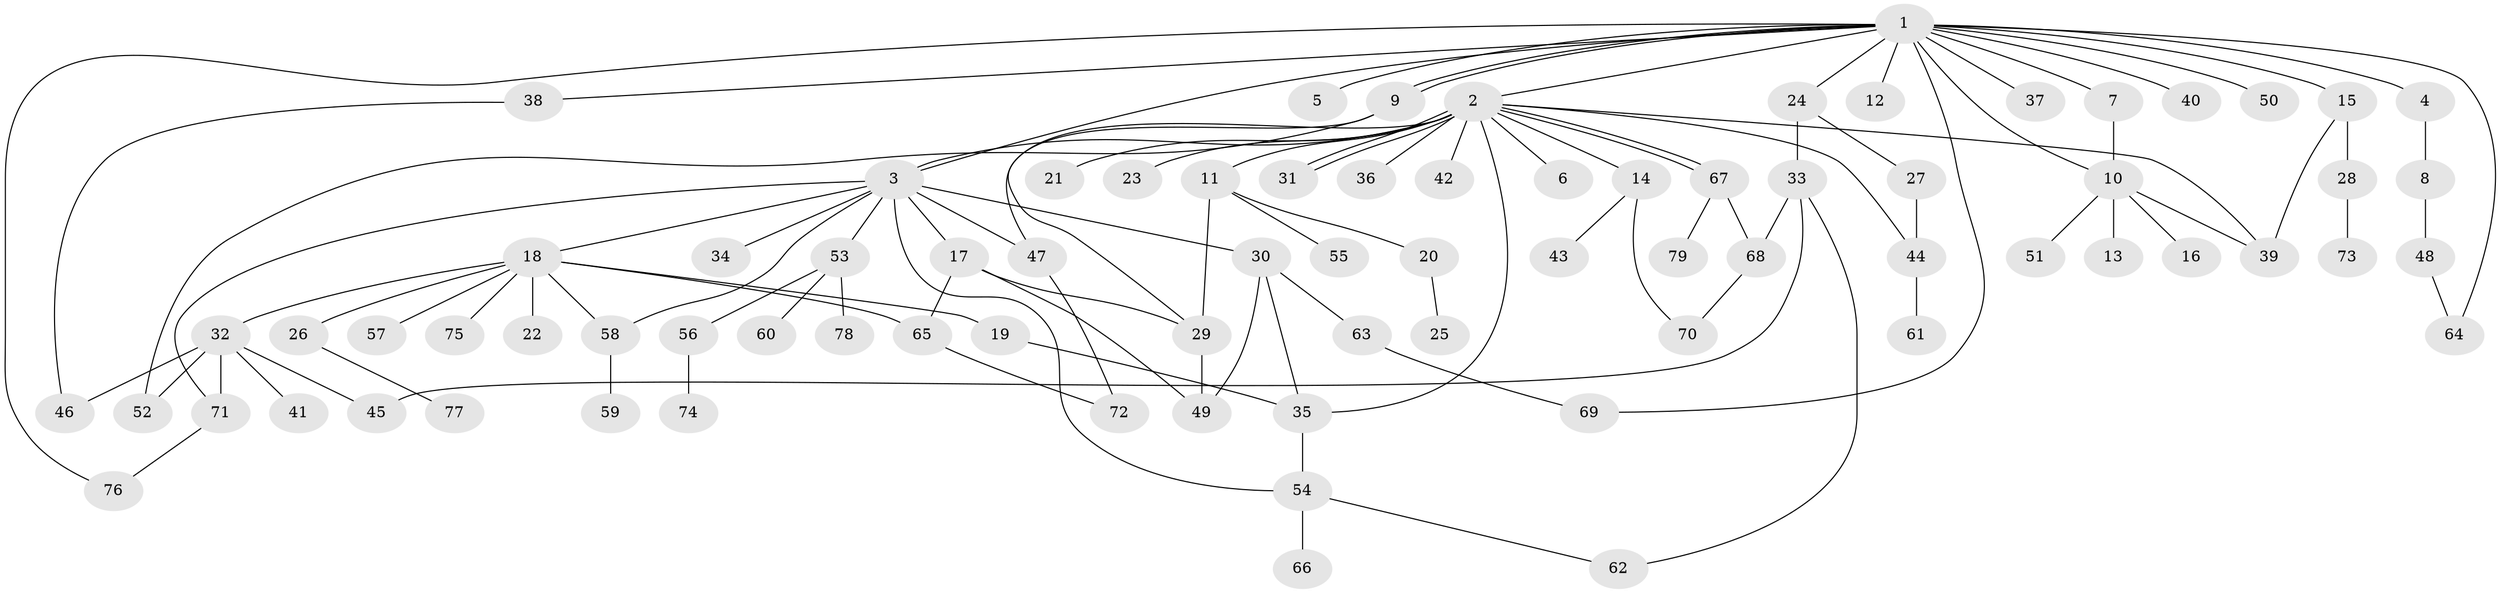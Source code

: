 // coarse degree distribution, {17: 0.01818181818181818, 15: 0.01818181818181818, 12: 0.01818181818181818, 2: 0.18181818181818182, 1: 0.43636363636363634, 6: 0.05454545454545454, 5: 0.05454545454545454, 3: 0.18181818181818182, 9: 0.01818181818181818, 4: 0.01818181818181818}
// Generated by graph-tools (version 1.1) at 2025/51/02/27/25 19:51:57]
// undirected, 79 vertices, 107 edges
graph export_dot {
graph [start="1"]
  node [color=gray90,style=filled];
  1;
  2;
  3;
  4;
  5;
  6;
  7;
  8;
  9;
  10;
  11;
  12;
  13;
  14;
  15;
  16;
  17;
  18;
  19;
  20;
  21;
  22;
  23;
  24;
  25;
  26;
  27;
  28;
  29;
  30;
  31;
  32;
  33;
  34;
  35;
  36;
  37;
  38;
  39;
  40;
  41;
  42;
  43;
  44;
  45;
  46;
  47;
  48;
  49;
  50;
  51;
  52;
  53;
  54;
  55;
  56;
  57;
  58;
  59;
  60;
  61;
  62;
  63;
  64;
  65;
  66;
  67;
  68;
  69;
  70;
  71;
  72;
  73;
  74;
  75;
  76;
  77;
  78;
  79;
  1 -- 2;
  1 -- 3;
  1 -- 4;
  1 -- 5;
  1 -- 7;
  1 -- 9;
  1 -- 9;
  1 -- 10;
  1 -- 12;
  1 -- 15;
  1 -- 24;
  1 -- 37;
  1 -- 38;
  1 -- 40;
  1 -- 50;
  1 -- 64;
  1 -- 69;
  1 -- 76;
  2 -- 3;
  2 -- 6;
  2 -- 11;
  2 -- 14;
  2 -- 21;
  2 -- 23;
  2 -- 31;
  2 -- 31;
  2 -- 35;
  2 -- 36;
  2 -- 39;
  2 -- 42;
  2 -- 44;
  2 -- 47;
  2 -- 67;
  2 -- 67;
  3 -- 17;
  3 -- 18;
  3 -- 30;
  3 -- 34;
  3 -- 47;
  3 -- 53;
  3 -- 54;
  3 -- 58;
  3 -- 71;
  4 -- 8;
  7 -- 10;
  8 -- 48;
  9 -- 29;
  9 -- 52;
  10 -- 13;
  10 -- 16;
  10 -- 39;
  10 -- 51;
  11 -- 20;
  11 -- 29;
  11 -- 55;
  14 -- 43;
  14 -- 70;
  15 -- 28;
  15 -- 39;
  17 -- 29;
  17 -- 49;
  17 -- 65;
  18 -- 19;
  18 -- 22;
  18 -- 26;
  18 -- 32;
  18 -- 57;
  18 -- 58;
  18 -- 65;
  18 -- 75;
  19 -- 35;
  20 -- 25;
  24 -- 27;
  24 -- 33;
  26 -- 77;
  27 -- 44;
  28 -- 73;
  29 -- 49;
  30 -- 35;
  30 -- 49;
  30 -- 63;
  32 -- 41;
  32 -- 45;
  32 -- 46;
  32 -- 52;
  32 -- 71;
  33 -- 45;
  33 -- 62;
  33 -- 68;
  35 -- 54;
  38 -- 46;
  44 -- 61;
  47 -- 72;
  48 -- 64;
  53 -- 56;
  53 -- 60;
  53 -- 78;
  54 -- 62;
  54 -- 66;
  56 -- 74;
  58 -- 59;
  63 -- 69;
  65 -- 72;
  67 -- 68;
  67 -- 79;
  68 -- 70;
  71 -- 76;
}

